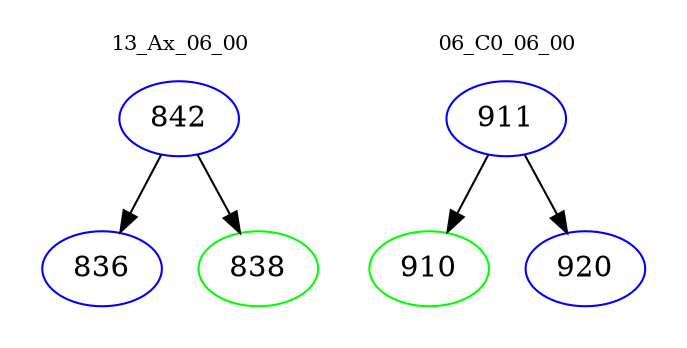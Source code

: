 digraph{
subgraph cluster_0 {
color = white
label = "13_Ax_06_00";
fontsize=10;
T0_842 [label="842", color="blue"]
T0_842 -> T0_836 [color="black"]
T0_836 [label="836", color="blue"]
T0_842 -> T0_838 [color="black"]
T0_838 [label="838", color="green"]
}
subgraph cluster_1 {
color = white
label = "06_C0_06_00";
fontsize=10;
T1_911 [label="911", color="blue"]
T1_911 -> T1_910 [color="black"]
T1_910 [label="910", color="green"]
T1_911 -> T1_920 [color="black"]
T1_920 [label="920", color="blue"]
}
}
